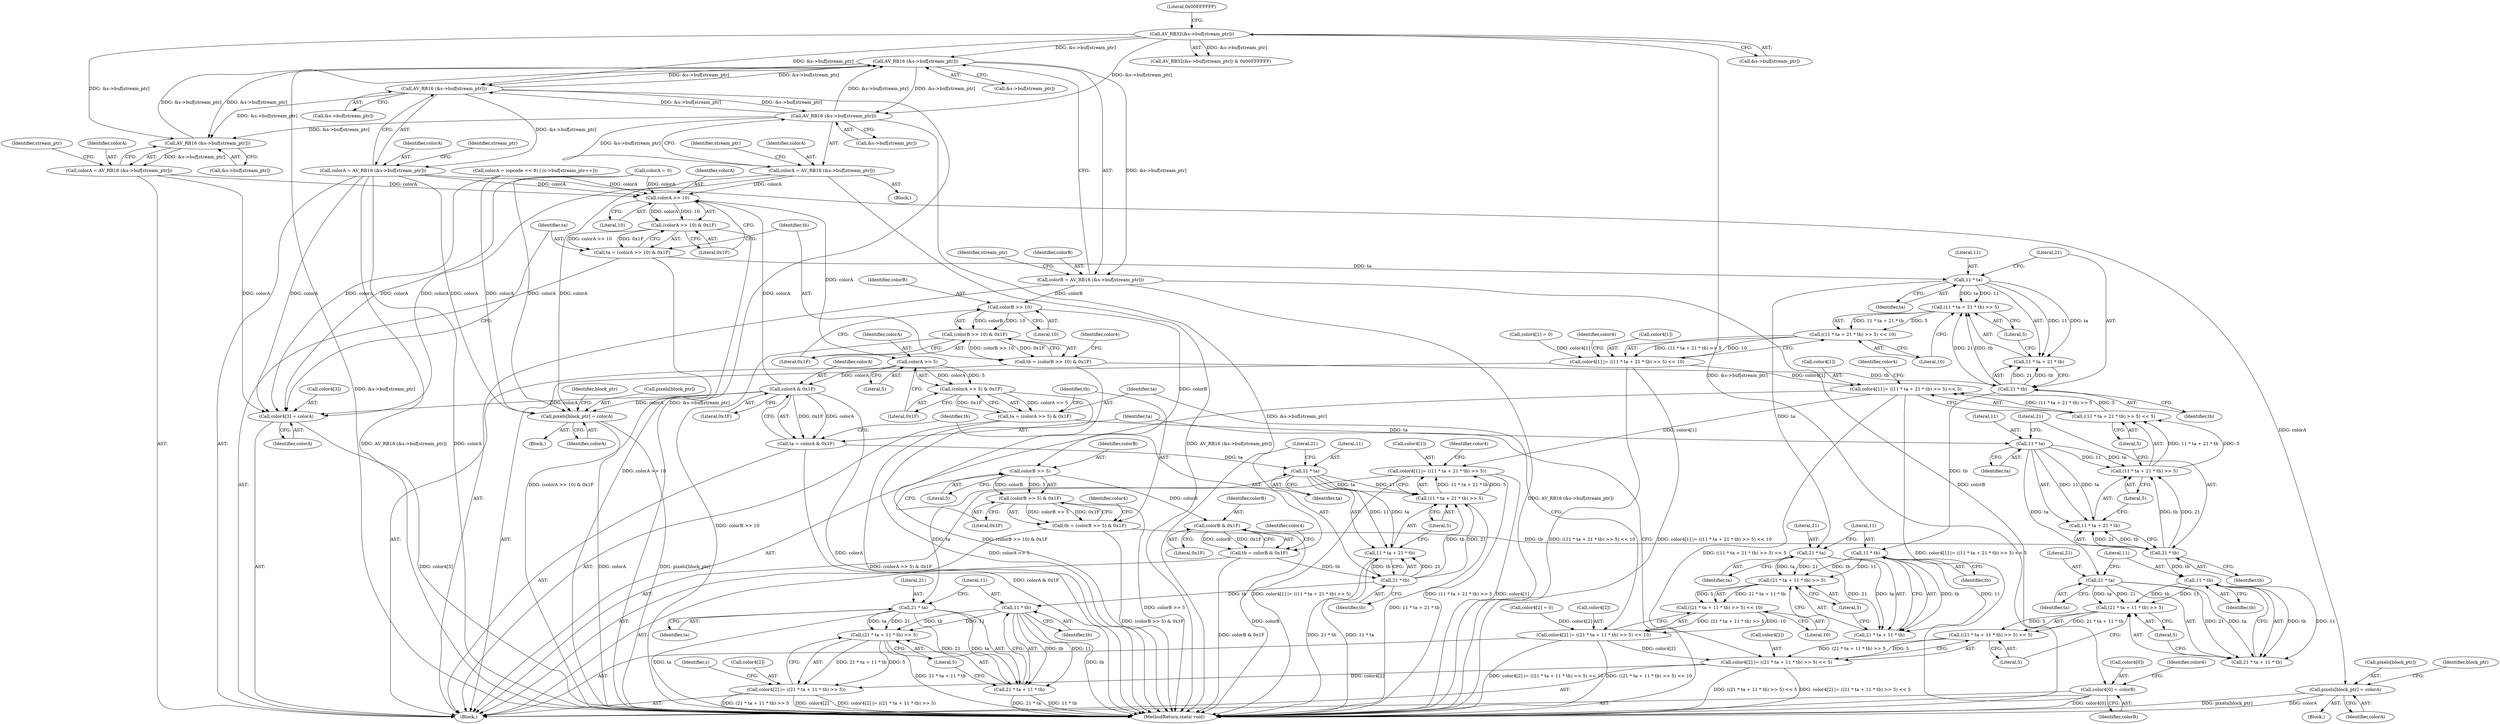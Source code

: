 digraph "0_FFmpeg_3819db745da2ac7fb3faacb116788c32f4753f34@pointer" {
"1000402" [label="(Call,AV_RB16 (&s->buf[stream_ptr]))"];
"1000335" [label="(Call,AV_RB16 (&s->buf[stream_ptr]))"];
"1000402" [label="(Call,AV_RB16 (&s->buf[stream_ptr]))"];
"1000675" [label="(Call,AV_RB16 (&s->buf[stream_ptr]))"];
"1000212" [label="(Call,AV_RB32(&s->buf[stream_ptr]))"];
"1000389" [label="(Call,AV_RB16 (&s->buf[stream_ptr]))"];
"1000333" [label="(Call,colorA = AV_RB16 (&s->buf[stream_ptr]))"];
"1000374" [label="(Call,pixels[block_ptr] = colorA)"];
"1000427" [label="(Call,color4[3] = colorA)"];
"1000435" [label="(Call,colorA >> 10)"];
"1000434" [label="(Call,(colorA >> 10) & 0x1F)"];
"1000432" [label="(Call,ta = (colorA >> 10) & 0x1F)"];
"1000453" [label="(Call,11 * ta)"];
"1000451" [label="(Call,(11 * ta + 21 * tb) >> 5)"];
"1000450" [label="(Call,((11 * ta + 21 * tb) >> 5) << 10)"];
"1000446" [label="(Call,color4[1] |= ((11 * ta + 21 * tb) >> 5) << 10)"];
"1000490" [label="(Call,color4[1] |= ((11 * ta + 21 * tb) >> 5) << 5)"];
"1000530" [label="(Call,color4[1] |= ((11 * ta + 21 * tb) >> 5))"];
"1000452" [label="(Call,11 * ta + 21 * tb)"];
"1000468" [label="(Call,21 * ta)"];
"1000466" [label="(Call,(21 * ta + 11 * tb) >> 5)"];
"1000465" [label="(Call,((21 * ta + 11 * tb) >> 5) << 10)"];
"1000461" [label="(Call,color4[2] |= ((21 * ta + 11 * tb) >> 5) << 10)"];
"1000505" [label="(Call,color4[2] |= ((21 * ta + 11 * tb) >> 5) << 5)"];
"1000543" [label="(Call,color4[2] |= ((21 * ta + 11 * tb) >> 5))"];
"1000467" [label="(Call,21 * ta + 11 * tb)"];
"1000479" [label="(Call,colorA >> 5)"];
"1000478" [label="(Call,(colorA >> 5) & 0x1F)"];
"1000476" [label="(Call,ta = (colorA >> 5) & 0x1F)"];
"1000497" [label="(Call,11 * ta)"];
"1000495" [label="(Call,(11 * ta + 21 * tb) >> 5)"];
"1000494" [label="(Call,((11 * ta + 21 * tb) >> 5) << 5)"];
"1000496" [label="(Call,11 * ta + 21 * tb)"];
"1000512" [label="(Call,21 * ta)"];
"1000510" [label="(Call,(21 * ta + 11 * tb) >> 5)"];
"1000509" [label="(Call,((21 * ta + 11 * tb) >> 5) << 5)"];
"1000511" [label="(Call,21 * ta + 11 * tb)"];
"1000522" [label="(Call,colorA & 0x1F)"];
"1000520" [label="(Call,ta = colorA & 0x1F)"];
"1000536" [label="(Call,11 * ta)"];
"1000534" [label="(Call,(11 * ta + 21 * tb) >> 5)"];
"1000535" [label="(Call,11 * ta + 21 * tb)"];
"1000549" [label="(Call,21 * ta)"];
"1000547" [label="(Call,(21 * ta + 11 * tb) >> 5)"];
"1000548" [label="(Call,21 * ta + 11 * tb)"];
"1000685" [label="(Call,pixels[block_ptr] = colorA)"];
"1000387" [label="(Call,colorA = AV_RB16 (&s->buf[stream_ptr]))"];
"1000400" [label="(Call,colorB = AV_RB16 (&s->buf[stream_ptr]))"];
"1000412" [label="(Call,color4[0] = colorB)"];
"1000442" [label="(Call,colorB >> 10)"];
"1000441" [label="(Call,(colorB >> 10) & 0x1F)"];
"1000439" [label="(Call,tb = (colorB >> 10) & 0x1F)"];
"1000456" [label="(Call,21 * tb)"];
"1000471" [label="(Call,11 * tb)"];
"1000486" [label="(Call,colorB >> 5)"];
"1000485" [label="(Call,(colorB >> 5) & 0x1F)"];
"1000483" [label="(Call,tb = (colorB >> 5) & 0x1F)"];
"1000500" [label="(Call,21 * tb)"];
"1000515" [label="(Call,11 * tb)"];
"1000527" [label="(Call,colorB & 0x1F)"];
"1000525" [label="(Call,tb = colorB & 0x1F)"];
"1000539" [label="(Call,21 * tb)"];
"1000552" [label="(Call,11 * tb)"];
"1000673" [label="(Call,colorA = AV_RB16 (&s->buf[stream_ptr]))"];
"1000494" [label="(Call,((11 * ta + 21 * tb) >> 5) << 5)"];
"1000519" [label="(Literal,5)"];
"1000482" [label="(Literal,0x1F)"];
"1000453" [label="(Call,11 * ta)"];
"1000401" [label="(Identifier,colorB)"];
"1000515" [label="(Call,11 * tb)"];
"1000477" [label="(Identifier,ta)"];
"1000672" [label="(Block,)"];
"1000509" [label="(Call,((21 * ta + 11 * tb) >> 5) << 5)"];
"1000469" [label="(Literal,21)"];
"1000288" [label="(Call,colorA = (opcode << 8) | (s->buf[stream_ptr++]))"];
"1000547" [label="(Call,(21 * ta + 11 * tb) >> 5)"];
"1000375" [label="(Call,pixels[block_ptr])"];
"1000402" [label="(Call,AV_RB16 (&s->buf[stream_ptr]))"];
"1000475" [label="(Literal,10)"];
"1000551" [label="(Identifier,ta)"];
"1000451" [label="(Call,(11 * ta + 21 * tb) >> 5)"];
"1000526" [label="(Identifier,tb)"];
"1000506" [label="(Call,color4[2])"];
"1000686" [label="(Call,pixels[block_ptr])"];
"1000514" [label="(Identifier,ta)"];
"1000500" [label="(Call,21 * tb)"];
"1000528" [label="(Identifier,colorB)"];
"1000555" [label="(Literal,5)"];
"1000487" [label="(Identifier,colorB)"];
"1000495" [label="(Call,(11 * ta + 21 * tb) >> 5)"];
"1000691" [label="(Identifier,block_ptr)"];
"1000675" [label="(Call,AV_RB16 (&s->buf[stream_ptr]))"];
"1000485" [label="(Call,(colorB >> 5) & 0x1F)"];
"1000470" [label="(Identifier,ta)"];
"1000505" [label="(Call,color4[2] |= ((21 * ta + 11 * tb) >> 5) << 5)"];
"1000492" [label="(Identifier,color4)"];
"1000532" [label="(Identifier,color4)"];
"1000336" [label="(Call,&s->buf[stream_ptr])"];
"1000403" [label="(Call,&s->buf[stream_ptr])"];
"1000444" [label="(Literal,10)"];
"1000491" [label="(Call,color4[1])"];
"1000436" [label="(Identifier,colorA)"];
"1000517" [label="(Identifier,tb)"];
"1000433" [label="(Identifier,ta)"];
"1000542" [label="(Literal,5)"];
"1000479" [label="(Call,colorA >> 5)"];
"1000466" [label="(Call,(21 * ta + 11 * tb) >> 5)"];
"1000437" [label="(Literal,10)"];
"1000683" [label="(Identifier,stream_ptr)"];
"1000530" [label="(Call,color4[1] |= ((11 * ta + 21 * tb) >> 5))"];
"1000504" [label="(Literal,5)"];
"1000502" [label="(Identifier,tb)"];
"1000455" [label="(Identifier,ta)"];
"1000513" [label="(Literal,21)"];
"1000454" [label="(Literal,11)"];
"1000461" [label="(Call,color4[2] |= ((21 * ta + 11 * tb) >> 5) << 10)"];
"1000435" [label="(Call,colorA >> 10)"];
"1000478" [label="(Call,(colorA >> 5) & 0x1F)"];
"1000498" [label="(Literal,11)"];
"1000212" [label="(Call,AV_RB32(&s->buf[stream_ptr]))"];
"1000413" [label="(Call,color4[0])"];
"1000422" [label="(Call,color4[2] = 0)"];
"1000428" [label="(Call,color4[3])"];
"1000432" [label="(Call,ta = (colorA >> 10) & 0x1F)"];
"1000531" [label="(Call,color4[1])"];
"1000536" [label="(Call,11 * ta)"];
"1000541" [label="(Identifier,tb)"];
"1000483" [label="(Call,tb = (colorB >> 5) & 0x1F)"];
"1000434" [label="(Call,(colorA >> 10) & 0x1F)"];
"1000389" [label="(Call,AV_RB16 (&s->buf[stream_ptr]))"];
"1000459" [label="(Literal,5)"];
"1000450" [label="(Call,((11 * ta + 21 * tb) >> 5) << 10)"];
"1000550" [label="(Literal,21)"];
"1000481" [label="(Literal,5)"];
"1000499" [label="(Identifier,ta)"];
"1000535" [label="(Call,11 * ta + 21 * tb)"];
"1000674" [label="(Identifier,colorA)"];
"1000521" [label="(Identifier,ta)"];
"1000373" [label="(Block,)"];
"1000474" [label="(Literal,5)"];
"1000438" [label="(Literal,0x1F)"];
"1000448" [label="(Identifier,color4)"];
"1000446" [label="(Call,color4[1] |= ((11 * ta + 21 * tb) >> 5) << 10)"];
"1000417" [label="(Call,color4[1] = 0)"];
"1000488" [label="(Literal,5)"];
"1000324" [label="(Block,)"];
"1000497" [label="(Call,11 * ta)"];
"1000529" [label="(Literal,0x1F)"];
"1000463" [label="(Identifier,color4)"];
"1000439" [label="(Call,tb = (colorB >> 10) & 0x1F)"];
"1000507" [label="(Identifier,color4)"];
"1000443" [label="(Identifier,colorB)"];
"1000685" [label="(Call,pixels[block_ptr] = colorA)"];
"1000663" [label="(Block,)"];
"1000486" [label="(Call,colorB >> 5)"];
"1000537" [label="(Literal,11)"];
"1000374" [label="(Call,pixels[block_ptr] = colorA)"];
"1000380" [label="(Identifier,block_ptr)"];
"1000511" [label="(Call,21 * ta + 11 * tb)"];
"1000431" [label="(Identifier,colorA)"];
"1000520" [label="(Call,ta = colorA & 0x1F)"];
"1000387" [label="(Call,colorA = AV_RB16 (&s->buf[stream_ptr]))"];
"1000516" [label="(Literal,11)"];
"1000548" [label="(Call,21 * ta + 11 * tb)"];
"1000457" [label="(Literal,21)"];
"1000419" [label="(Identifier,color4)"];
"1000211" [label="(Call,AV_RB32(&s->buf[stream_ptr]) & 0x00FFFFFF)"];
"1000510" [label="(Call,(21 * ta + 11 * tb) >> 5)"];
"1000489" [label="(Literal,0x1F)"];
"1000400" [label="(Call,colorB = AV_RB16 (&s->buf[stream_ptr]))"];
"1000335" [label="(Call,AV_RB16 (&s->buf[stream_ptr]))"];
"1000334" [label="(Identifier,colorA)"];
"1000673" [label="(Call,colorA = AV_RB16 (&s->buf[stream_ptr]))"];
"1000442" [label="(Call,colorB >> 10)"];
"1000501" [label="(Literal,21)"];
"1000689" [label="(Identifier,colorA)"];
"1000462" [label="(Call,color4[2])"];
"1000397" [label="(Identifier,stream_ptr)"];
"1000709" [label="(MethodReturn,static void)"];
"1000460" [label="(Literal,10)"];
"1000549" [label="(Call,21 * ta)"];
"1000468" [label="(Call,21 * ta)"];
"1000452" [label="(Call,11 * ta + 21 * tb)"];
"1000503" [label="(Literal,5)"];
"1000496" [label="(Call,11 * ta + 21 * tb)"];
"1000343" [label="(Identifier,stream_ptr)"];
"1000456" [label="(Call,21 * tb)"];
"1000471" [label="(Call,11 * tb)"];
"1000476" [label="(Call,ta = (colorA >> 5) & 0x1F)"];
"1000539" [label="(Call,21 * tb)"];
"1000219" [label="(Literal,0x00FFFFFF)"];
"1000410" [label="(Identifier,stream_ptr)"];
"1000465" [label="(Call,((21 * ta + 11 * tb) >> 5) << 10)"];
"1000157" [label="(Call,colorA = 0)"];
"1000545" [label="(Identifier,color4)"];
"1000333" [label="(Call,colorA = AV_RB16 (&s->buf[stream_ptr]))"];
"1000447" [label="(Call,color4[1])"];
"1000525" [label="(Call,tb = colorB & 0x1F)"];
"1000554" [label="(Identifier,tb)"];
"1000560" [label="(Identifier,s)"];
"1000213" [label="(Call,&s->buf[stream_ptr])"];
"1000440" [label="(Identifier,tb)"];
"1000534" [label="(Call,(11 * ta + 21 * tb) >> 5)"];
"1000512" [label="(Call,21 * ta)"];
"1000480" [label="(Identifier,colorA)"];
"1000527" [label="(Call,colorB & 0x1F)"];
"1000427" [label="(Call,color4[3] = colorA)"];
"1000553" [label="(Literal,11)"];
"1000522" [label="(Call,colorA & 0x1F)"];
"1000552" [label="(Call,11 * tb)"];
"1000388" [label="(Identifier,colorA)"];
"1000441" [label="(Call,(colorB >> 10) & 0x1F)"];
"1000390" [label="(Call,&s->buf[stream_ptr])"];
"1000540" [label="(Literal,21)"];
"1000524" [label="(Literal,0x1F)"];
"1000467" [label="(Call,21 * ta + 11 * tb)"];
"1000676" [label="(Call,&s->buf[stream_ptr])"];
"1000544" [label="(Call,color4[2])"];
"1000378" [label="(Identifier,colorA)"];
"1000472" [label="(Literal,11)"];
"1000445" [label="(Literal,0x1F)"];
"1000538" [label="(Identifier,ta)"];
"1000458" [label="(Identifier,tb)"];
"1000543" [label="(Call,color4[2] |= ((21 * ta + 11 * tb) >> 5))"];
"1000518" [label="(Literal,5)"];
"1000523" [label="(Identifier,colorA)"];
"1000484" [label="(Identifier,tb)"];
"1000416" [label="(Identifier,colorB)"];
"1000412" [label="(Call,color4[0] = colorB)"];
"1000473" [label="(Identifier,tb)"];
"1000490" [label="(Call,color4[1] |= ((11 * ta + 21 * tb) >> 5) << 5)"];
"1000402" -> "1000400"  [label="AST: "];
"1000402" -> "1000403"  [label="CFG: "];
"1000403" -> "1000402"  [label="AST: "];
"1000400" -> "1000402"  [label="CFG: "];
"1000402" -> "1000709"  [label="DDG: &s->buf[stream_ptr]"];
"1000402" -> "1000335"  [label="DDG: &s->buf[stream_ptr]"];
"1000402" -> "1000389"  [label="DDG: &s->buf[stream_ptr]"];
"1000402" -> "1000400"  [label="DDG: &s->buf[stream_ptr]"];
"1000335" -> "1000402"  [label="DDG: &s->buf[stream_ptr]"];
"1000675" -> "1000402"  [label="DDG: &s->buf[stream_ptr]"];
"1000389" -> "1000402"  [label="DDG: &s->buf[stream_ptr]"];
"1000212" -> "1000402"  [label="DDG: &s->buf[stream_ptr]"];
"1000402" -> "1000675"  [label="DDG: &s->buf[stream_ptr]"];
"1000335" -> "1000333"  [label="AST: "];
"1000335" -> "1000336"  [label="CFG: "];
"1000336" -> "1000335"  [label="AST: "];
"1000333" -> "1000335"  [label="CFG: "];
"1000335" -> "1000709"  [label="DDG: &s->buf[stream_ptr]"];
"1000335" -> "1000333"  [label="DDG: &s->buf[stream_ptr]"];
"1000212" -> "1000335"  [label="DDG: &s->buf[stream_ptr]"];
"1000675" -> "1000335"  [label="DDG: &s->buf[stream_ptr]"];
"1000335" -> "1000389"  [label="DDG: &s->buf[stream_ptr]"];
"1000335" -> "1000675"  [label="DDG: &s->buf[stream_ptr]"];
"1000675" -> "1000673"  [label="AST: "];
"1000675" -> "1000676"  [label="CFG: "];
"1000676" -> "1000675"  [label="AST: "];
"1000673" -> "1000675"  [label="CFG: "];
"1000675" -> "1000709"  [label="DDG: &s->buf[stream_ptr]"];
"1000675" -> "1000389"  [label="DDG: &s->buf[stream_ptr]"];
"1000675" -> "1000673"  [label="DDG: &s->buf[stream_ptr]"];
"1000212" -> "1000675"  [label="DDG: &s->buf[stream_ptr]"];
"1000212" -> "1000211"  [label="AST: "];
"1000212" -> "1000213"  [label="CFG: "];
"1000213" -> "1000212"  [label="AST: "];
"1000219" -> "1000212"  [label="CFG: "];
"1000212" -> "1000709"  [label="DDG: &s->buf[stream_ptr]"];
"1000212" -> "1000211"  [label="DDG: &s->buf[stream_ptr]"];
"1000212" -> "1000389"  [label="DDG: &s->buf[stream_ptr]"];
"1000389" -> "1000387"  [label="AST: "];
"1000389" -> "1000390"  [label="CFG: "];
"1000390" -> "1000389"  [label="AST: "];
"1000387" -> "1000389"  [label="CFG: "];
"1000389" -> "1000387"  [label="DDG: &s->buf[stream_ptr]"];
"1000333" -> "1000324"  [label="AST: "];
"1000334" -> "1000333"  [label="AST: "];
"1000343" -> "1000333"  [label="CFG: "];
"1000333" -> "1000709"  [label="DDG: colorA"];
"1000333" -> "1000709"  [label="DDG: AV_RB16 (&s->buf[stream_ptr])"];
"1000333" -> "1000374"  [label="DDG: colorA"];
"1000333" -> "1000427"  [label="DDG: colorA"];
"1000333" -> "1000435"  [label="DDG: colorA"];
"1000333" -> "1000685"  [label="DDG: colorA"];
"1000374" -> "1000373"  [label="AST: "];
"1000374" -> "1000378"  [label="CFG: "];
"1000375" -> "1000374"  [label="AST: "];
"1000378" -> "1000374"  [label="AST: "];
"1000380" -> "1000374"  [label="CFG: "];
"1000374" -> "1000709"  [label="DDG: pixels[block_ptr]"];
"1000374" -> "1000709"  [label="DDG: colorA"];
"1000427" -> "1000324"  [label="AST: "];
"1000427" -> "1000431"  [label="CFG: "];
"1000428" -> "1000427"  [label="AST: "];
"1000431" -> "1000427"  [label="AST: "];
"1000433" -> "1000427"  [label="CFG: "];
"1000427" -> "1000709"  [label="DDG: color4[3]"];
"1000387" -> "1000427"  [label="DDG: colorA"];
"1000522" -> "1000427"  [label="DDG: colorA"];
"1000157" -> "1000427"  [label="DDG: colorA"];
"1000288" -> "1000427"  [label="DDG: colorA"];
"1000673" -> "1000427"  [label="DDG: colorA"];
"1000435" -> "1000434"  [label="AST: "];
"1000435" -> "1000437"  [label="CFG: "];
"1000436" -> "1000435"  [label="AST: "];
"1000437" -> "1000435"  [label="AST: "];
"1000438" -> "1000435"  [label="CFG: "];
"1000435" -> "1000434"  [label="DDG: colorA"];
"1000435" -> "1000434"  [label="DDG: 10"];
"1000387" -> "1000435"  [label="DDG: colorA"];
"1000522" -> "1000435"  [label="DDG: colorA"];
"1000157" -> "1000435"  [label="DDG: colorA"];
"1000288" -> "1000435"  [label="DDG: colorA"];
"1000673" -> "1000435"  [label="DDG: colorA"];
"1000435" -> "1000479"  [label="DDG: colorA"];
"1000434" -> "1000432"  [label="AST: "];
"1000434" -> "1000438"  [label="CFG: "];
"1000438" -> "1000434"  [label="AST: "];
"1000432" -> "1000434"  [label="CFG: "];
"1000434" -> "1000709"  [label="DDG: colorA >> 10"];
"1000434" -> "1000432"  [label="DDG: colorA >> 10"];
"1000434" -> "1000432"  [label="DDG: 0x1F"];
"1000432" -> "1000324"  [label="AST: "];
"1000433" -> "1000432"  [label="AST: "];
"1000440" -> "1000432"  [label="CFG: "];
"1000432" -> "1000709"  [label="DDG: (colorA >> 10) & 0x1F"];
"1000432" -> "1000453"  [label="DDG: ta"];
"1000453" -> "1000452"  [label="AST: "];
"1000453" -> "1000455"  [label="CFG: "];
"1000454" -> "1000453"  [label="AST: "];
"1000455" -> "1000453"  [label="AST: "];
"1000457" -> "1000453"  [label="CFG: "];
"1000453" -> "1000451"  [label="DDG: 11"];
"1000453" -> "1000451"  [label="DDG: ta"];
"1000453" -> "1000452"  [label="DDG: 11"];
"1000453" -> "1000452"  [label="DDG: ta"];
"1000453" -> "1000468"  [label="DDG: ta"];
"1000451" -> "1000450"  [label="AST: "];
"1000451" -> "1000459"  [label="CFG: "];
"1000452" -> "1000451"  [label="AST: "];
"1000459" -> "1000451"  [label="AST: "];
"1000460" -> "1000451"  [label="CFG: "];
"1000451" -> "1000450"  [label="DDG: 11 * ta + 21 * tb"];
"1000451" -> "1000450"  [label="DDG: 5"];
"1000456" -> "1000451"  [label="DDG: 21"];
"1000456" -> "1000451"  [label="DDG: tb"];
"1000450" -> "1000446"  [label="AST: "];
"1000450" -> "1000460"  [label="CFG: "];
"1000460" -> "1000450"  [label="AST: "];
"1000446" -> "1000450"  [label="CFG: "];
"1000450" -> "1000446"  [label="DDG: (11 * ta + 21 * tb) >> 5"];
"1000450" -> "1000446"  [label="DDG: 10"];
"1000446" -> "1000324"  [label="AST: "];
"1000447" -> "1000446"  [label="AST: "];
"1000463" -> "1000446"  [label="CFG: "];
"1000446" -> "1000709"  [label="DDG: ((11 * ta + 21 * tb) >> 5) << 10"];
"1000446" -> "1000709"  [label="DDG: color4[1] |= ((11 * ta + 21 * tb) >> 5) << 10"];
"1000417" -> "1000446"  [label="DDG: color4[1]"];
"1000446" -> "1000490"  [label="DDG: color4[1]"];
"1000490" -> "1000324"  [label="AST: "];
"1000490" -> "1000494"  [label="CFG: "];
"1000491" -> "1000490"  [label="AST: "];
"1000494" -> "1000490"  [label="AST: "];
"1000507" -> "1000490"  [label="CFG: "];
"1000490" -> "1000709"  [label="DDG: ((11 * ta + 21 * tb) >> 5) << 5"];
"1000490" -> "1000709"  [label="DDG: color4[1] |= ((11 * ta + 21 * tb) >> 5) << 5"];
"1000494" -> "1000490"  [label="DDG: (11 * ta + 21 * tb) >> 5"];
"1000494" -> "1000490"  [label="DDG: 5"];
"1000490" -> "1000530"  [label="DDG: color4[1]"];
"1000530" -> "1000324"  [label="AST: "];
"1000530" -> "1000534"  [label="CFG: "];
"1000531" -> "1000530"  [label="AST: "];
"1000534" -> "1000530"  [label="AST: "];
"1000545" -> "1000530"  [label="CFG: "];
"1000530" -> "1000709"  [label="DDG: color4[1]"];
"1000530" -> "1000709"  [label="DDG: color4[1] |= ((11 * ta + 21 * tb) >> 5)"];
"1000530" -> "1000709"  [label="DDG: (11 * ta + 21 * tb) >> 5"];
"1000534" -> "1000530"  [label="DDG: 11 * ta + 21 * tb"];
"1000534" -> "1000530"  [label="DDG: 5"];
"1000452" -> "1000456"  [label="CFG: "];
"1000456" -> "1000452"  [label="AST: "];
"1000459" -> "1000452"  [label="CFG: "];
"1000456" -> "1000452"  [label="DDG: 21"];
"1000456" -> "1000452"  [label="DDG: tb"];
"1000468" -> "1000467"  [label="AST: "];
"1000468" -> "1000470"  [label="CFG: "];
"1000469" -> "1000468"  [label="AST: "];
"1000470" -> "1000468"  [label="AST: "];
"1000472" -> "1000468"  [label="CFG: "];
"1000468" -> "1000466"  [label="DDG: 21"];
"1000468" -> "1000466"  [label="DDG: ta"];
"1000468" -> "1000467"  [label="DDG: 21"];
"1000468" -> "1000467"  [label="DDG: ta"];
"1000466" -> "1000465"  [label="AST: "];
"1000466" -> "1000474"  [label="CFG: "];
"1000467" -> "1000466"  [label="AST: "];
"1000474" -> "1000466"  [label="AST: "];
"1000475" -> "1000466"  [label="CFG: "];
"1000466" -> "1000465"  [label="DDG: 21 * ta + 11 * tb"];
"1000466" -> "1000465"  [label="DDG: 5"];
"1000471" -> "1000466"  [label="DDG: 11"];
"1000471" -> "1000466"  [label="DDG: tb"];
"1000465" -> "1000461"  [label="AST: "];
"1000465" -> "1000475"  [label="CFG: "];
"1000475" -> "1000465"  [label="AST: "];
"1000461" -> "1000465"  [label="CFG: "];
"1000465" -> "1000461"  [label="DDG: (21 * ta + 11 * tb) >> 5"];
"1000465" -> "1000461"  [label="DDG: 10"];
"1000461" -> "1000324"  [label="AST: "];
"1000462" -> "1000461"  [label="AST: "];
"1000477" -> "1000461"  [label="CFG: "];
"1000461" -> "1000709"  [label="DDG: color4[2] |= ((21 * ta + 11 * tb) >> 5) << 10"];
"1000461" -> "1000709"  [label="DDG: ((21 * ta + 11 * tb) >> 5) << 10"];
"1000422" -> "1000461"  [label="DDG: color4[2]"];
"1000461" -> "1000505"  [label="DDG: color4[2]"];
"1000505" -> "1000324"  [label="AST: "];
"1000505" -> "1000509"  [label="CFG: "];
"1000506" -> "1000505"  [label="AST: "];
"1000509" -> "1000505"  [label="AST: "];
"1000521" -> "1000505"  [label="CFG: "];
"1000505" -> "1000709"  [label="DDG: ((21 * ta + 11 * tb) >> 5) << 5"];
"1000505" -> "1000709"  [label="DDG: color4[2] |= ((21 * ta + 11 * tb) >> 5) << 5"];
"1000509" -> "1000505"  [label="DDG: (21 * ta + 11 * tb) >> 5"];
"1000509" -> "1000505"  [label="DDG: 5"];
"1000505" -> "1000543"  [label="DDG: color4[2]"];
"1000543" -> "1000324"  [label="AST: "];
"1000543" -> "1000547"  [label="CFG: "];
"1000544" -> "1000543"  [label="AST: "];
"1000547" -> "1000543"  [label="AST: "];
"1000560" -> "1000543"  [label="CFG: "];
"1000543" -> "1000709"  [label="DDG: color4[2] |= ((21 * ta + 11 * tb) >> 5)"];
"1000543" -> "1000709"  [label="DDG: (21 * ta + 11 * tb) >> 5"];
"1000543" -> "1000709"  [label="DDG: color4[2]"];
"1000547" -> "1000543"  [label="DDG: 21 * ta + 11 * tb"];
"1000547" -> "1000543"  [label="DDG: 5"];
"1000467" -> "1000471"  [label="CFG: "];
"1000471" -> "1000467"  [label="AST: "];
"1000474" -> "1000467"  [label="CFG: "];
"1000471" -> "1000467"  [label="DDG: 11"];
"1000471" -> "1000467"  [label="DDG: tb"];
"1000479" -> "1000478"  [label="AST: "];
"1000479" -> "1000481"  [label="CFG: "];
"1000480" -> "1000479"  [label="AST: "];
"1000481" -> "1000479"  [label="AST: "];
"1000482" -> "1000479"  [label="CFG: "];
"1000479" -> "1000478"  [label="DDG: colorA"];
"1000479" -> "1000478"  [label="DDG: 5"];
"1000479" -> "1000522"  [label="DDG: colorA"];
"1000478" -> "1000476"  [label="AST: "];
"1000478" -> "1000482"  [label="CFG: "];
"1000482" -> "1000478"  [label="AST: "];
"1000476" -> "1000478"  [label="CFG: "];
"1000478" -> "1000709"  [label="DDG: colorA >> 5"];
"1000478" -> "1000476"  [label="DDG: colorA >> 5"];
"1000478" -> "1000476"  [label="DDG: 0x1F"];
"1000476" -> "1000324"  [label="AST: "];
"1000477" -> "1000476"  [label="AST: "];
"1000484" -> "1000476"  [label="CFG: "];
"1000476" -> "1000709"  [label="DDG: (colorA >> 5) & 0x1F"];
"1000476" -> "1000497"  [label="DDG: ta"];
"1000497" -> "1000496"  [label="AST: "];
"1000497" -> "1000499"  [label="CFG: "];
"1000498" -> "1000497"  [label="AST: "];
"1000499" -> "1000497"  [label="AST: "];
"1000501" -> "1000497"  [label="CFG: "];
"1000497" -> "1000495"  [label="DDG: 11"];
"1000497" -> "1000495"  [label="DDG: ta"];
"1000497" -> "1000496"  [label="DDG: 11"];
"1000497" -> "1000496"  [label="DDG: ta"];
"1000497" -> "1000512"  [label="DDG: ta"];
"1000495" -> "1000494"  [label="AST: "];
"1000495" -> "1000503"  [label="CFG: "];
"1000496" -> "1000495"  [label="AST: "];
"1000503" -> "1000495"  [label="AST: "];
"1000504" -> "1000495"  [label="CFG: "];
"1000495" -> "1000494"  [label="DDG: 11 * ta + 21 * tb"];
"1000495" -> "1000494"  [label="DDG: 5"];
"1000500" -> "1000495"  [label="DDG: 21"];
"1000500" -> "1000495"  [label="DDG: tb"];
"1000494" -> "1000504"  [label="CFG: "];
"1000504" -> "1000494"  [label="AST: "];
"1000496" -> "1000500"  [label="CFG: "];
"1000500" -> "1000496"  [label="AST: "];
"1000503" -> "1000496"  [label="CFG: "];
"1000500" -> "1000496"  [label="DDG: 21"];
"1000500" -> "1000496"  [label="DDG: tb"];
"1000512" -> "1000511"  [label="AST: "];
"1000512" -> "1000514"  [label="CFG: "];
"1000513" -> "1000512"  [label="AST: "];
"1000514" -> "1000512"  [label="AST: "];
"1000516" -> "1000512"  [label="CFG: "];
"1000512" -> "1000510"  [label="DDG: 21"];
"1000512" -> "1000510"  [label="DDG: ta"];
"1000512" -> "1000511"  [label="DDG: 21"];
"1000512" -> "1000511"  [label="DDG: ta"];
"1000510" -> "1000509"  [label="AST: "];
"1000510" -> "1000518"  [label="CFG: "];
"1000511" -> "1000510"  [label="AST: "];
"1000518" -> "1000510"  [label="AST: "];
"1000519" -> "1000510"  [label="CFG: "];
"1000510" -> "1000509"  [label="DDG: 21 * ta + 11 * tb"];
"1000510" -> "1000509"  [label="DDG: 5"];
"1000515" -> "1000510"  [label="DDG: 11"];
"1000515" -> "1000510"  [label="DDG: tb"];
"1000509" -> "1000519"  [label="CFG: "];
"1000519" -> "1000509"  [label="AST: "];
"1000511" -> "1000515"  [label="CFG: "];
"1000515" -> "1000511"  [label="AST: "];
"1000518" -> "1000511"  [label="CFG: "];
"1000515" -> "1000511"  [label="DDG: 11"];
"1000515" -> "1000511"  [label="DDG: tb"];
"1000522" -> "1000520"  [label="AST: "];
"1000522" -> "1000524"  [label="CFG: "];
"1000523" -> "1000522"  [label="AST: "];
"1000524" -> "1000522"  [label="AST: "];
"1000520" -> "1000522"  [label="CFG: "];
"1000522" -> "1000709"  [label="DDG: colorA"];
"1000522" -> "1000520"  [label="DDG: colorA"];
"1000522" -> "1000520"  [label="DDG: 0x1F"];
"1000522" -> "1000685"  [label="DDG: colorA"];
"1000520" -> "1000324"  [label="AST: "];
"1000521" -> "1000520"  [label="AST: "];
"1000526" -> "1000520"  [label="CFG: "];
"1000520" -> "1000709"  [label="DDG: colorA & 0x1F"];
"1000520" -> "1000536"  [label="DDG: ta"];
"1000536" -> "1000535"  [label="AST: "];
"1000536" -> "1000538"  [label="CFG: "];
"1000537" -> "1000536"  [label="AST: "];
"1000538" -> "1000536"  [label="AST: "];
"1000540" -> "1000536"  [label="CFG: "];
"1000536" -> "1000534"  [label="DDG: 11"];
"1000536" -> "1000534"  [label="DDG: ta"];
"1000536" -> "1000535"  [label="DDG: 11"];
"1000536" -> "1000535"  [label="DDG: ta"];
"1000536" -> "1000549"  [label="DDG: ta"];
"1000534" -> "1000542"  [label="CFG: "];
"1000535" -> "1000534"  [label="AST: "];
"1000542" -> "1000534"  [label="AST: "];
"1000534" -> "1000709"  [label="DDG: 11 * ta + 21 * tb"];
"1000539" -> "1000534"  [label="DDG: 21"];
"1000539" -> "1000534"  [label="DDG: tb"];
"1000535" -> "1000539"  [label="CFG: "];
"1000539" -> "1000535"  [label="AST: "];
"1000542" -> "1000535"  [label="CFG: "];
"1000535" -> "1000709"  [label="DDG: 11 * ta"];
"1000535" -> "1000709"  [label="DDG: 21 * tb"];
"1000539" -> "1000535"  [label="DDG: 21"];
"1000539" -> "1000535"  [label="DDG: tb"];
"1000549" -> "1000548"  [label="AST: "];
"1000549" -> "1000551"  [label="CFG: "];
"1000550" -> "1000549"  [label="AST: "];
"1000551" -> "1000549"  [label="AST: "];
"1000553" -> "1000549"  [label="CFG: "];
"1000549" -> "1000709"  [label="DDG: ta"];
"1000549" -> "1000547"  [label="DDG: 21"];
"1000549" -> "1000547"  [label="DDG: ta"];
"1000549" -> "1000548"  [label="DDG: 21"];
"1000549" -> "1000548"  [label="DDG: ta"];
"1000547" -> "1000555"  [label="CFG: "];
"1000548" -> "1000547"  [label="AST: "];
"1000555" -> "1000547"  [label="AST: "];
"1000547" -> "1000709"  [label="DDG: 21 * ta + 11 * tb"];
"1000552" -> "1000547"  [label="DDG: 11"];
"1000552" -> "1000547"  [label="DDG: tb"];
"1000548" -> "1000552"  [label="CFG: "];
"1000552" -> "1000548"  [label="AST: "];
"1000555" -> "1000548"  [label="CFG: "];
"1000548" -> "1000709"  [label="DDG: 21 * ta"];
"1000548" -> "1000709"  [label="DDG: 11 * tb"];
"1000552" -> "1000548"  [label="DDG: 11"];
"1000552" -> "1000548"  [label="DDG: tb"];
"1000685" -> "1000663"  [label="AST: "];
"1000685" -> "1000689"  [label="CFG: "];
"1000686" -> "1000685"  [label="AST: "];
"1000689" -> "1000685"  [label="AST: "];
"1000691" -> "1000685"  [label="CFG: "];
"1000685" -> "1000709"  [label="DDG: colorA"];
"1000685" -> "1000709"  [label="DDG: pixels[block_ptr]"];
"1000673" -> "1000685"  [label="DDG: colorA"];
"1000157" -> "1000685"  [label="DDG: colorA"];
"1000288" -> "1000685"  [label="DDG: colorA"];
"1000387" -> "1000324"  [label="AST: "];
"1000388" -> "1000387"  [label="AST: "];
"1000397" -> "1000387"  [label="CFG: "];
"1000400" -> "1000324"  [label="AST: "];
"1000401" -> "1000400"  [label="AST: "];
"1000410" -> "1000400"  [label="CFG: "];
"1000400" -> "1000709"  [label="DDG: AV_RB16 (&s->buf[stream_ptr])"];
"1000400" -> "1000412"  [label="DDG: colorB"];
"1000400" -> "1000442"  [label="DDG: colorB"];
"1000412" -> "1000324"  [label="AST: "];
"1000412" -> "1000416"  [label="CFG: "];
"1000413" -> "1000412"  [label="AST: "];
"1000416" -> "1000412"  [label="AST: "];
"1000419" -> "1000412"  [label="CFG: "];
"1000412" -> "1000709"  [label="DDG: color4[0]"];
"1000442" -> "1000441"  [label="AST: "];
"1000442" -> "1000444"  [label="CFG: "];
"1000443" -> "1000442"  [label="AST: "];
"1000444" -> "1000442"  [label="AST: "];
"1000445" -> "1000442"  [label="CFG: "];
"1000442" -> "1000441"  [label="DDG: colorB"];
"1000442" -> "1000441"  [label="DDG: 10"];
"1000442" -> "1000486"  [label="DDG: colorB"];
"1000441" -> "1000439"  [label="AST: "];
"1000441" -> "1000445"  [label="CFG: "];
"1000445" -> "1000441"  [label="AST: "];
"1000439" -> "1000441"  [label="CFG: "];
"1000441" -> "1000709"  [label="DDG: colorB >> 10"];
"1000441" -> "1000439"  [label="DDG: colorB >> 10"];
"1000441" -> "1000439"  [label="DDG: 0x1F"];
"1000439" -> "1000324"  [label="AST: "];
"1000440" -> "1000439"  [label="AST: "];
"1000448" -> "1000439"  [label="CFG: "];
"1000439" -> "1000709"  [label="DDG: (colorB >> 10) & 0x1F"];
"1000439" -> "1000456"  [label="DDG: tb"];
"1000456" -> "1000458"  [label="CFG: "];
"1000457" -> "1000456"  [label="AST: "];
"1000458" -> "1000456"  [label="AST: "];
"1000456" -> "1000471"  [label="DDG: tb"];
"1000471" -> "1000473"  [label="CFG: "];
"1000472" -> "1000471"  [label="AST: "];
"1000473" -> "1000471"  [label="AST: "];
"1000486" -> "1000485"  [label="AST: "];
"1000486" -> "1000488"  [label="CFG: "];
"1000487" -> "1000486"  [label="AST: "];
"1000488" -> "1000486"  [label="AST: "];
"1000489" -> "1000486"  [label="CFG: "];
"1000486" -> "1000485"  [label="DDG: colorB"];
"1000486" -> "1000485"  [label="DDG: 5"];
"1000486" -> "1000527"  [label="DDG: colorB"];
"1000485" -> "1000483"  [label="AST: "];
"1000485" -> "1000489"  [label="CFG: "];
"1000489" -> "1000485"  [label="AST: "];
"1000483" -> "1000485"  [label="CFG: "];
"1000485" -> "1000709"  [label="DDG: colorB >> 5"];
"1000485" -> "1000483"  [label="DDG: colorB >> 5"];
"1000485" -> "1000483"  [label="DDG: 0x1F"];
"1000483" -> "1000324"  [label="AST: "];
"1000484" -> "1000483"  [label="AST: "];
"1000492" -> "1000483"  [label="CFG: "];
"1000483" -> "1000709"  [label="DDG: (colorB >> 5) & 0x1F"];
"1000483" -> "1000500"  [label="DDG: tb"];
"1000500" -> "1000502"  [label="CFG: "];
"1000501" -> "1000500"  [label="AST: "];
"1000502" -> "1000500"  [label="AST: "];
"1000500" -> "1000515"  [label="DDG: tb"];
"1000515" -> "1000517"  [label="CFG: "];
"1000516" -> "1000515"  [label="AST: "];
"1000517" -> "1000515"  [label="AST: "];
"1000527" -> "1000525"  [label="AST: "];
"1000527" -> "1000529"  [label="CFG: "];
"1000528" -> "1000527"  [label="AST: "];
"1000529" -> "1000527"  [label="AST: "];
"1000525" -> "1000527"  [label="CFG: "];
"1000527" -> "1000709"  [label="DDG: colorB"];
"1000527" -> "1000525"  [label="DDG: colorB"];
"1000527" -> "1000525"  [label="DDG: 0x1F"];
"1000525" -> "1000324"  [label="AST: "];
"1000526" -> "1000525"  [label="AST: "];
"1000532" -> "1000525"  [label="CFG: "];
"1000525" -> "1000709"  [label="DDG: colorB & 0x1F"];
"1000525" -> "1000539"  [label="DDG: tb"];
"1000539" -> "1000541"  [label="CFG: "];
"1000540" -> "1000539"  [label="AST: "];
"1000541" -> "1000539"  [label="AST: "];
"1000539" -> "1000552"  [label="DDG: tb"];
"1000552" -> "1000554"  [label="CFG: "];
"1000553" -> "1000552"  [label="AST: "];
"1000554" -> "1000552"  [label="AST: "];
"1000552" -> "1000709"  [label="DDG: tb"];
"1000673" -> "1000672"  [label="AST: "];
"1000674" -> "1000673"  [label="AST: "];
"1000683" -> "1000673"  [label="CFG: "];
"1000673" -> "1000709"  [label="DDG: AV_RB16 (&s->buf[stream_ptr])"];
}
